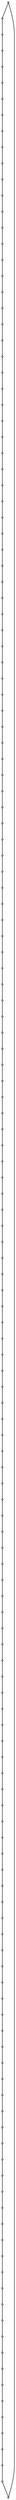 graph random1639479903 {
	node [shape=point fillcolor=white]
	1 [ pos = "0.421837,2.003872!"]
	2 [ pos = "0.990136,7.275766!"]
	3 [ pos = "0.014587,16.577383!"]
	4 [ pos = "12.857818,2.217721!"]
	5 [ pos = "7.448601,1.517055!"]
	6 [ pos = "11.110596,18.942603!"]
	7 [ pos = "19.988404,5.156349!"]
	8 [ pos = "14.992097,5.489155!"]
	9 [ pos = "13.102699,14.913443!"]
	10 [ pos = "14.534111,12.710980!"]
	11 [ pos = "19.113544,0.273508!"]
	12 [ pos = "19.655406,8.333365!"]
	13 [ pos = "12.181307,9.123932!"]
	14 [ pos = "18.894035,2.622513!"]
	15 [ pos = "15.140803,16.408698!"]
	16 [ pos = "17.262067,15.562640!"]
	17 [ pos = "18.412570,18.252203!"]
	18 [ pos = "2.783459,18.427157!"]
	19 [ pos = "14.774640,15.641277!"]
	20 [ pos = "0.589931,2.168294!"]
	21 [ pos = "17.158332,11.700527!"]
	22 [ pos = "1.055950,17.091790!"]
	23 [ pos = "16.856877,16.048047!"]
	24 [ pos = "2.525998,9.904629!"]
	25 [ pos = "10.906543,17.060110!"]
	26 [ pos = "2.560662,9.965140!"]
	27 [ pos = "17.333618,2.161121!"]
	28 [ pos = "18.298505,9.459979!"]
	29 [ pos = "11.285054,17.137594!"]
	30 [ pos = "12.082491,6.370909!"]
	31 [ pos = "13.491345,9.289612!"]
	32 [ pos = "1.878603,11.848968!"]
	33 [ pos = "7.486869,4.662062!"]
	34 [ pos = "10.221178,2.206562!"]
	35 [ pos = "0.248393,10.811109!"]
	36 [ pos = "4.374856,17.406725!"]
	37 [ pos = "2.456689,5.430806!"]
	38 [ pos = "14.443568,19.313566!"]
	39 [ pos = "1.423907,16.969566!"]
	40 [ pos = "9.163248,12.330450!"]
	41 [ pos = "13.974729,11.723910!"]
	42 [ pos = "2.240643,11.253401!"]
	43 [ pos = "13.885032,0.484202!"]
	44 [ pos = "0.658432,5.115138!"]
	45 [ pos = "17.621795,12.740924!"]
	46 [ pos = "11.486048,11.058193!"]
	47 [ pos = "1.975589,13.364651!"]
	48 [ pos = "2.852214,9.462458!"]
	49 [ pos = "18.026713,13.073392!"]
	50 [ pos = "11.669021,18.275105!"]
	51 [ pos = "3.829554,16.043877!"]
	52 [ pos = "15.626883,6.286243!"]
	53 [ pos = "1.419737,10.015504!"]
	54 [ pos = "5.544863,2.843644!"]
	55 [ pos = "6.930124,14.708111!"]
	56 [ pos = "15.174094,0.849906!"]
	57 [ pos = "6.377074,17.414737!"]
	58 [ pos = "12.103307,0.207159!"]
	59 [ pos = "17.898938,12.761739!"]
	60 [ pos = "5.322298,15.465787!"]
	61 [ pos = "5.447716,16.808345!"]
	62 [ pos = "6.469033,7.423306!"]
	63 [ pos = "10.118049,9.321247!"]
	64 [ pos = "16.885764,8.089815!"]
	65 [ pos = "2.339693,8.499838!"]
	66 [ pos = "6.309973,6.169247!"]
	67 [ pos = "4.488769,1.881910!"]
	68 [ pos = "12.455490,5.908506!"]
	69 [ pos = "11.897414,18.000353!"]
	70 [ pos = "8.752150,18.827538!"]
	71 [ pos = "12.653518,3.871296!"]
	72 [ pos = "19.677444,19.030592!"]
	73 [ pos = "1.231087,11.725804!"]
	74 [ pos = "19.237751,19.130025!"]
	75 [ pos = "4.432597,4.505102!"]
	76 [ pos = "14.540865,9.880313!"]
	77 [ pos = "1.258501,0.954952!"]
	78 [ pos = "17.303619,11.376550!"]
	79 [ pos = "10.276199,14.134436!"]
	80 [ pos = "19.466365,12.615892!"]
	81 [ pos = "2.579328,5.721392!"]
	82 [ pos = "18.785139,7.068097!"]
	83 [ pos = "7.603302,11.185682!"]
	84 [ pos = "12.976603,19.500716!"]
	85 [ pos = "9.131089,1.673806!"]
	86 [ pos = "18.273307,1.729660!"]
	87 [ pos = "5.545102,17.895805!"]
	88 [ pos = "0.705305,6.776189!"]
	89 [ pos = "9.566662,19.943056!"]
	90 [ pos = "5.851267,13.999259!"]
	91 [ pos = "4.393212,0.337186!"]
	92 [ pos = "3.824625,5.651712!"]
	93 [ pos = "1.292137,1.073297!"]
	94 [ pos = "17.028262,11.568337!"]
	95 [ pos = "15.207733,16.439681!"]
	96 [ pos = "4.129282,17.787061!"]
	97 [ pos = "2.106126,2.859475!"]
	98 [ pos = "4.800211,9.709428!"]
	99 [ pos = "14.045157,17.776814!"]
	100 [ pos = "9.155197,3.121299!"]
	101 [ pos = "19.450619,7.373558!"]
	102 [ pos = "4.850959,4.940774!"]
	103 [ pos = "5.214416,5.556264!"]
	104 [ pos = "11.716963,14.781078!"]
	105 [ pos = "5.444373,17.568230!"]
	106 [ pos = "8.725390,9.837585!"]
	107 [ pos = "17.905415,12.550015!"]
	108 [ pos = "15.489297,19.197553!"]
	109 [ pos = "13.623311,12.462613!"]
	110 [ pos = "10.710943,8.776098!"]
	111 [ pos = "8.847347,14.840225!"]
	112 [ pos = "6.508212,10.953473!"]
	113 [ pos = "17.699700,11.308423!"]
	114 [ pos = "0.607954,11.689910!"]
	115 [ pos = "9.030290,9.763151!"]
	116 [ pos = "14.811209,8.425962!"]
	117 [ pos = "17.136708,19.662168!"]
	118 [ pos = "13.366737,2.296177!"]
	119 [ pos = "5.163485,5.028753!"]
	120 [ pos = "17.077255,10.607858!"]
	121 [ pos = "2.542036,5.747698!"]
	122 [ pos = "0.390496,0.392504!"]
	123 [ pos = "18.297713,15.879793!"]
	124 [ pos = "19.590057,11.866077!"]
	125 [ pos = "8.287459,10.246053!"]
	126 [ pos = "0.587228,17.134806!"]
	127 [ pos = "5.031332,7.095440!"]
	128 [ pos = "8.033333,2.676085!"]
	129 [ pos = "18.403863,8.641286!"]
	130 [ pos = "14.365995,7.379206!"]
	131 [ pos = "18.404437,9.122258!"]
	132 [ pos = "15.805168,15.486199!"]
	133 [ pos = "8.729479,9.116958!"]
	134 [ pos = "17.782376,13.892964!"]
	135 [ pos = "14.145711,14.804685!"]
	136 [ pos = "4.445875,16.687747!"]
	137 [ pos = "0.497436,4.836371!"]
	138 [ pos = "17.080251,18.795148!"]
	139 [ pos = "0.661217,16.615362!"]
	140 [ pos = "10.606279,8.948677!"]
	141 [ pos = "6.806468,11.193507!"]
	142 [ pos = "6.028536,11.837800!"]
	143 [ pos = "18.288947,14.061869!"]
	144 [ pos = "14.513886,16.637863!"]
	145 [ pos = "2.648209,8.824935!"]
	146 [ pos = "3.962122,0.997699!"]
	147 [ pos = "17.947192,19.767290!"]
	148 [ pos = "16.483898,6.621725!"]
	149 [ pos = "8.829301,14.211328!"]
	150 [ pos = "0.459742,2.920066!"]
	151 [ pos = "8.961066,4.905616!"]
	152 [ pos = "19.607812,9.458501!"]
	153 [ pos = "9.741987,16.633117!"]
	154 [ pos = "8.198703,10.403204!"]
	155 [ pos = "13.193532,18.804982!"]
	156 [ pos = "19.351881,20.000000!"]

	1 -- 20
	20 -- 150
	150 -- 97
	97 -- 93
	93 -- 77
	77 -- 122
	122 -- 146
	146 -- 91
	91 -- 67
	67 -- 54
	54 -- 75
	75 -- 102
	102 -- 119
	119 -- 103
	103 -- 66
	66 -- 62
	62 -- 127
	127 -- 92
	92 -- 81
	81 -- 121
	121 -- 37
	37 -- 44
	44 -- 137
	137 -- 88
	88 -- 2
	2 -- 65
	65 -- 145
	145 -- 48
	48 -- 24
	24 -- 26
	26 -- 53
	53 -- 35
	35 -- 114
	114 -- 73
	73 -- 32
	32 -- 42
	42 -- 47
	47 -- 51
	51 -- 136
	136 -- 36
	36 -- 96
	96 -- 105
	105 -- 87
	87 -- 57
	57 -- 61
	61 -- 60
	60 -- 90
	90 -- 55
	55 -- 111
	111 -- 149
	149 -- 79
	79 -- 104
	104 -- 9
	9 -- 135
	135 -- 19
	19 -- 15
	15 -- 95
	95 -- 144
	144 -- 99
	99 -- 155
	155 -- 84
	84 -- 38
	38 -- 108
	108 -- 138
	138 -- 117
	117 -- 147
	147 -- 156
	156 -- 74
	74 -- 72
	72 -- 17
	17 -- 123
	123 -- 16
	16 -- 23
	23 -- 132
	132 -- 134
	134 -- 143
	143 -- 49
	49 -- 59
	59 -- 107
	107 -- 45
	45 -- 21
	21 -- 94
	94 -- 78
	78 -- 113
	113 -- 120
	120 -- 28
	28 -- 131
	131 -- 129
	129 -- 12
	12 -- 101
	101 -- 82
	82 -- 64
	64 -- 148
	148 -- 52
	52 -- 8
	8 -- 130
	130 -- 116
	116 -- 76
	76 -- 31
	31 -- 13
	13 -- 110
	110 -- 140
	140 -- 63
	63 -- 115
	115 -- 106
	106 -- 125
	125 -- 154
	154 -- 83
	83 -- 141
	141 -- 112
	112 -- 142
	142 -- 98
	98 -- 133
	133 -- 40
	40 -- 46
	46 -- 109
	109 -- 41
	41 -- 10
	10 -- 80
	80 -- 124
	124 -- 152
	152 -- 7
	7 -- 14
	14 -- 86
	86 -- 27
	27 -- 56
	56 -- 43
	43 -- 58
	58 -- 4
	4 -- 118
	118 -- 71
	71 -- 68
	68 -- 30
	30 -- 151
	151 -- 33
	33 -- 128
	128 -- 100
	100 -- 34
	34 -- 85
	85 -- 5
	5 -- 11
	11 -- 29
	29 -- 25
	25 -- 153
	153 -- 70
	70 -- 89
	89 -- 6
	6 -- 50
	50 -- 69
	69 -- 18
	18 -- 39
	39 -- 22
	22 -- 126
	126 -- 139
	139 -- 3
	3 -- 1
}